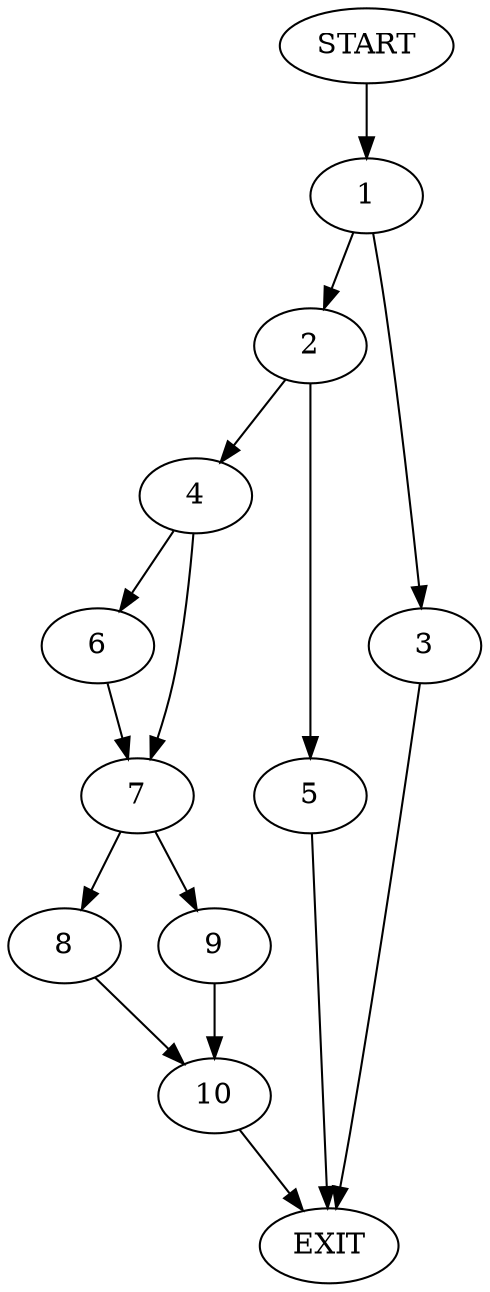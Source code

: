 digraph {
0 [label="START"]
11 [label="EXIT"]
0 -> 1
1 -> 2
1 -> 3
2 -> 4
2 -> 5
3 -> 11
4 -> 6
4 -> 7
5 -> 11
6 -> 7
7 -> 8
7 -> 9
8 -> 10
9 -> 10
10 -> 11
}

